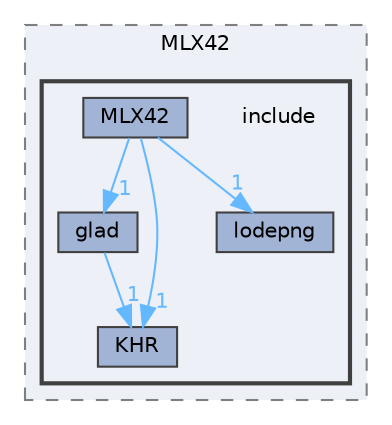 digraph "/home/ssergiu/projects/cub3d/external/MLX42/include"
{
 // INTERACTIVE_SVG=YES
 // LATEX_PDF_SIZE
  bgcolor="transparent";
  edge [fontname=Helvetica,fontsize=10,labelfontname=Helvetica,labelfontsize=10];
  node [fontname=Helvetica,fontsize=10,shape=box,height=0.2,width=0.4];
  compound=true
  subgraph clusterdir_11abbf317cd53e638177772e75d1c6fb {
    graph [ bgcolor="#edf0f7", pencolor="grey50", label="MLX42", fontname=Helvetica,fontsize=10 style="filled,dashed", URL="dir_11abbf317cd53e638177772e75d1c6fb.html",tooltip=""]
  subgraph clusterdir_57f9f8135cb30bcd09741815a2d87e1d {
    graph [ bgcolor="#edf0f7", pencolor="grey25", label="", fontname=Helvetica,fontsize=10 style="filled,bold", URL="dir_57f9f8135cb30bcd09741815a2d87e1d.html",tooltip=""]
    dir_57f9f8135cb30bcd09741815a2d87e1d [shape=plaintext, label="include"];
  dir_fe7872370aecf737eefd6a163cc932da [label="glad", fillcolor="#a2b4d6", color="grey25", style="filled", URL="dir_fe7872370aecf737eefd6a163cc932da.html",tooltip=""];
  dir_36b4cbeb6420b8dd9057a8c4303b8bcf [label="KHR", fillcolor="#a2b4d6", color="grey25", style="filled", URL="dir_36b4cbeb6420b8dd9057a8c4303b8bcf.html",tooltip=""];
  dir_b56d19bde1faf2fee0aacc02ca62fbf7 [label="lodepng", fillcolor="#a2b4d6", color="grey25", style="filled", URL="dir_b56d19bde1faf2fee0aacc02ca62fbf7.html",tooltip=""];
  dir_93926ec52a51137c9acf0566fc411abb [label="MLX42", fillcolor="#a2b4d6", color="grey25", style="filled", URL="dir_93926ec52a51137c9acf0566fc411abb.html",tooltip=""];
  }
  }
  dir_fe7872370aecf737eefd6a163cc932da->dir_36b4cbeb6420b8dd9057a8c4303b8bcf [headlabel="1", labeldistance=1.5 headhref="dir_000010_000014.html" color="steelblue1" fontcolor="steelblue1"];
  dir_93926ec52a51137c9acf0566fc411abb->dir_36b4cbeb6420b8dd9057a8c4303b8bcf [headlabel="1", labeldistance=1.5 headhref="dir_000023_000014.html" color="steelblue1" fontcolor="steelblue1"];
  dir_93926ec52a51137c9acf0566fc411abb->dir_b56d19bde1faf2fee0aacc02ca62fbf7 [headlabel="1", labeldistance=1.5 headhref="dir_000023_000019.html" color="steelblue1" fontcolor="steelblue1"];
  dir_93926ec52a51137c9acf0566fc411abb->dir_fe7872370aecf737eefd6a163cc932da [headlabel="1", labeldistance=1.5 headhref="dir_000023_000010.html" color="steelblue1" fontcolor="steelblue1"];
}
